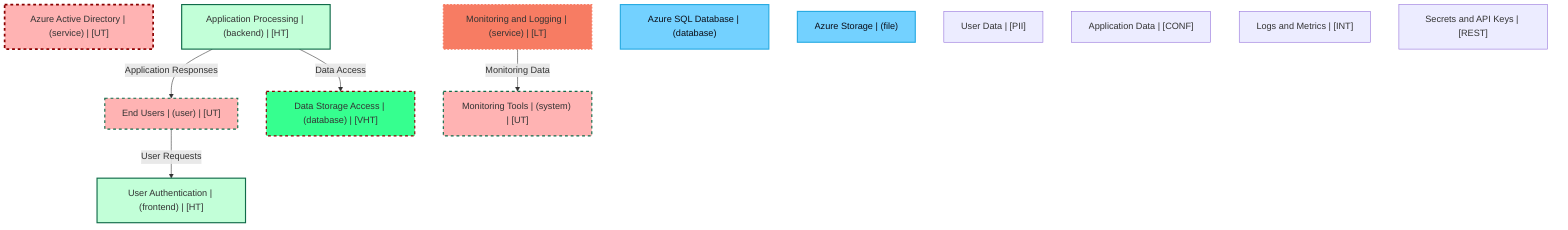 graph TB
  node_01F8Z6F1D8F2B3A3B8D8B8C8E0["End Users | (user) | [UT]"]:::untrusted
  node_01F8Z6F1D8F2B3A3B8D8B8C8E1["Azure Active Directory | (service) | [UT]"]:::untrusted
  node_01F8Z6F1D8F2B3A3B8D8B8C8E2["Monitoring Tools | (system) | [UT]"]:::untrusted
  node_01F8Z6F1D8F2B3A3B8D8B8C8D3["User Authentication | (frontend) | [HT]"]:::highTrust
  node_01F8Z6F1D8F2B3A3B8D8B8C8D4["Application Processing | (backend) | [HT]"]:::highTrust
  node_01F8Z6F1D8F2B3A3B8D8B8C8D5["Data Storage Access | (database) | [VHT]"]:::veryHighTrust
  node_01F8Z6F1D8F2B3A3B8D8B8C8D6["Monitoring and Logging | (service) | [LT]"]:::lowTrust
  node_01F8Z6F1D8F2B3A3B8D8B8C8D7["Azure SQL Database | (database)"]:::dataStore
  node_01F8Z6F1D8F2B3A3B8D8B8C8D8["Azure Storage | (file)"]:::dataStore
  node_01F8Z6F1D8F2B3A3B8D8B8C8D9["User Data | [PII]"]:::dataAsset,pii
  node_01F8Z6F1D8F2B3A3B8D8B8C8D0["Application Data | [CONF]"]:::dataAsset,confidential
  node_01F8Z6F1D8F2B3A3B8D8B8C8D1["Logs and Metrics | [INT]"]:::dataAsset,internal
  node_01F8Z6F1D8F2B3A3B8D8B8C8D2["Secrets and API Keys | [REST]"]:::dataAsset,restricted

  node_01F8Z6F1D8F2B3A3B8D8B8C8E0 -->|User Requests| node_01F8Z6F1D8F2B3A3B8D8B8C8D3:::encryptedFlow
  node_01F8Z6F1D8F2B3A3B8D8B8C8D4 -->|Application Responses| node_01F8Z6F1D8F2B3A3B8D8B8C8E0:::encryptedFlow
  node_01F8Z6F1D8F2B3A3B8D8B8C8D4 -->|Data Access| node_01F8Z6F1D8F2B3A3B8D8B8C8D5:::unencryptedFlow
  node_01F8Z6F1D8F2B3A3B8D8B8C8D6 -->|Monitoring Data| node_01F8Z6F1D8F2B3A3B8D8B8C8E2:::encryptedFlow

  classDef externalEntity fill:#FFB3B3,stroke:#8B0000,stroke-width:2px,color:#0B0D17
  classDef process fill:#C2FFD8,stroke:#106B49,stroke-width:2px,color:#0B0D17
  classDef dataStore fill:#73d1ff,stroke:#29ABE2,stroke-width:2px,color:#0B0D17
  classDef dataAsset fill:#ffa1ad,stroke:#A259FF,stroke-width:2px,color:#0B0D17
  classDef untrusted fill:#FFB3B3,stroke:#8B0000,stroke-width:3px,stroke-dasharray:5 5
  classDef lowTrust fill:#f77c63,stroke:#f77c63,stroke-width:2px,stroke-dasharray:3 3
  classDef mediumTrust fill:#FFF2B3,stroke:#7A6300,stroke-width:2px
  classDef highTrust fill:#C2FFD8,stroke:#106B49,stroke-width:2px
  classDef veryHighTrust fill:#36FF8F,stroke:#36FF8F,stroke-width:3px
  classDef public fill:#C2FFD8,stroke:#106B49,stroke-width:1px
  classDef internal fill:#FFF2B3,stroke:#7A6300,stroke-width:1px
  classDef confidential fill:#FFB3B3,stroke:#8B0000,stroke-width:2px
  classDef restricted fill:#8B0000,stroke:#8B0000,stroke-width:3px
  classDef pii fill:#ffa1ad,stroke:#A259FF,stroke-width:2px
  classDef pci fill:#8B0000,stroke:#8B0000,stroke-width:3px
  classDef phi fill:#ffa1ad,stroke:#A259FF,stroke-width:3px
  classDef encryptedFlow stroke:#106B49,stroke-width:2px
  classDef unencryptedFlow stroke:#8B0000,stroke-width:2px,stroke-dasharray:5 5
  classDef authenticatedFlow stroke:#29ABE2,stroke-width:2px
  classDef trustBoundary fill:transparent,stroke:#2E3440,stroke-width:3px,stroke-dasharray:10 5